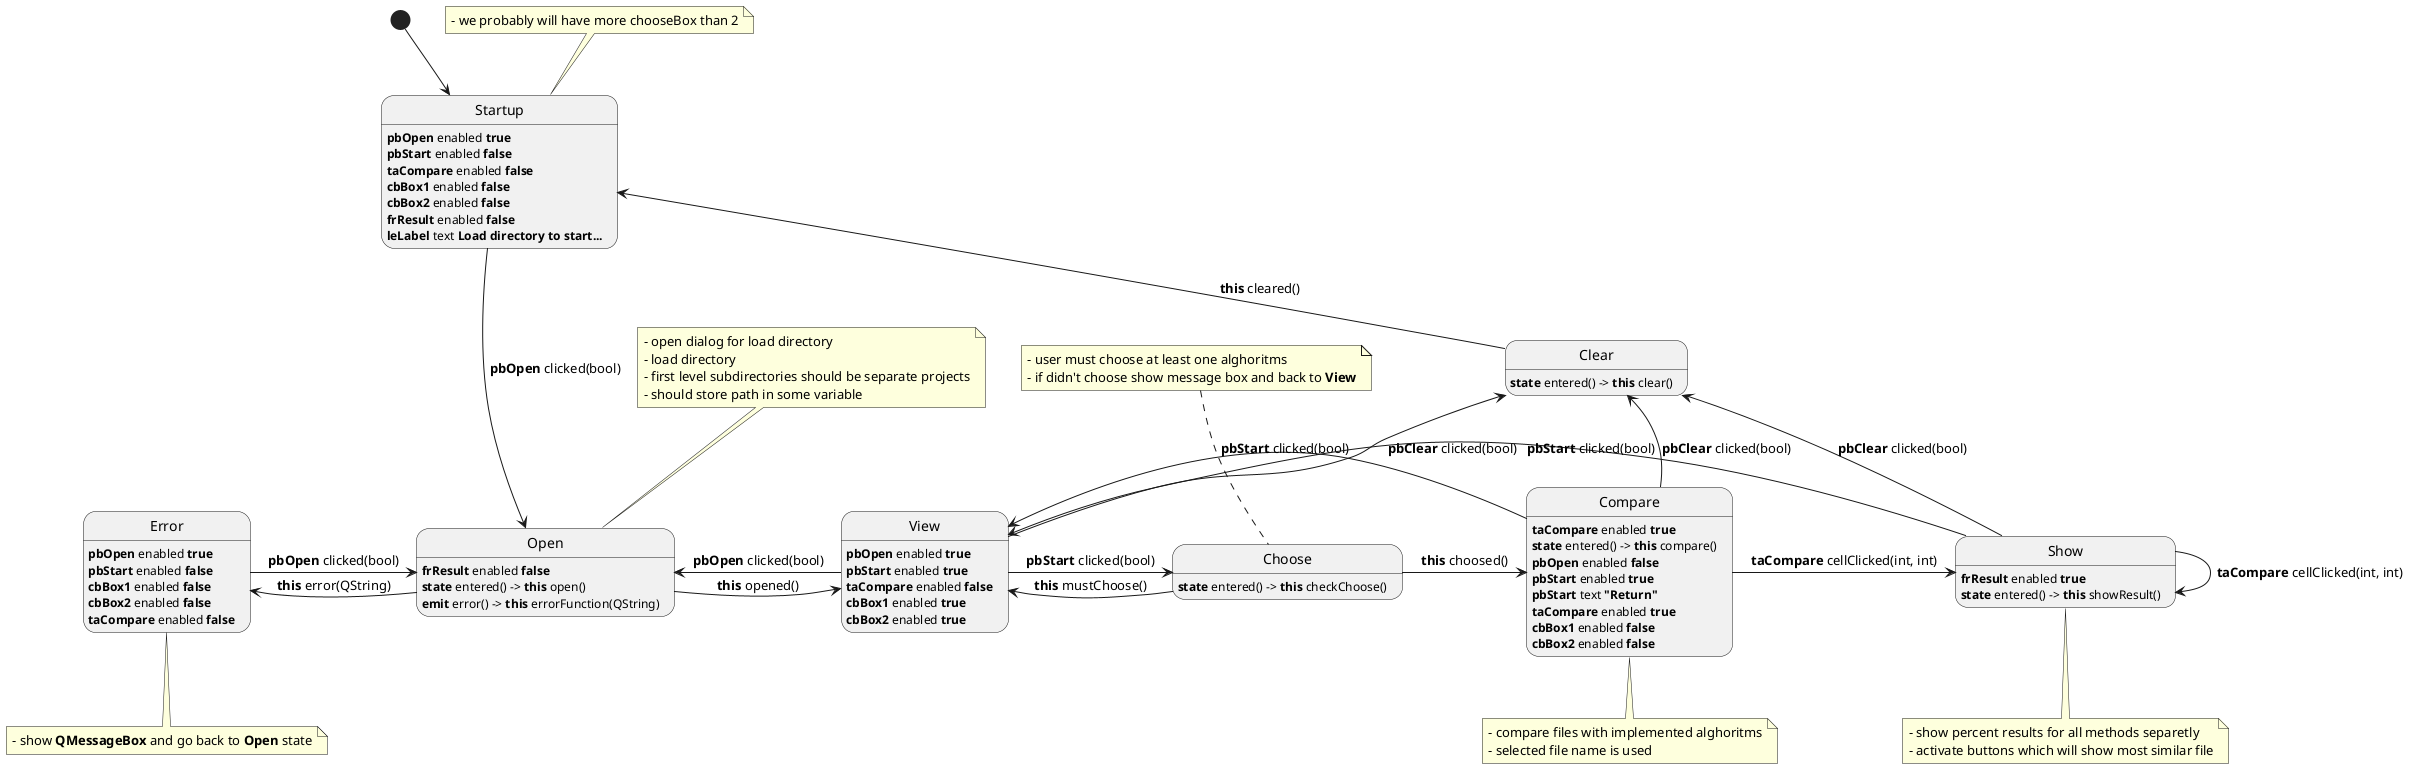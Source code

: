 @startuml

    [*] -down-> Startup
    Startup -down-> Open : <b>pbOpen</b> clicked(bool)
    Error -right-> Open : <b>pbOpen</b> clicked(bool)
    Open -right-> View : <b>this</b> opened()
    Open -left-> Error : <b>this</b> error(QString)
    View -left-> Open : <b>pbOpen</b> clicked(bool)
    View -up-> Clear : <b>pbClear</b> clicked(bool)
    View -right-> Choose : <b>pbStart</b> clicked(bool)
    Compare -left-> View : <b>pbStart</b> clicked(bool)
    Choose -left-> View : <b>this</b> mustChoose()
    Choose -right-> Compare : <b>this</b> choosed()
    
    Compare -right-> Show : <b>taCompare</b> cellClicked(int, int)
    Compare -up-> Clear : <b>pbClear</b> clicked(bool)
    Clear -up-> Startup : <b>this</b> cleared()
    Show -right-> Show : <b>taCompare</b> cellClicked(int, int)
	Show -left-> View : <b>pbStart</b> clicked(bool)
	Show -left-> Clear : <b>pbClear</b> clicked(bool)
    note top of Startup
    - we probably will have more chooseBox than 2
    end note

    note top of Open 
    - open dialog for load directory
    - load directory
    - first level subdirectories should be separate projects
    - should store path in some variable
    end note

    note top of Choose 
    - user must choose at least one alghoritms
    - if didn't choose show message box and back to <b>View</b>
    end note

    note bottom of Compare
    - compare files with implemented alghoritms
    - selected file name is used
    end note
    
    note bottom of Show
        - show percent results for all methods separetly
        - activate buttons which will show most similar file
    end note
    
    note bottom of Error
    	- show <b>QMessageBox</b> and go back to <b>Open</b> state
    end note


    Startup: <b>pbOpen</b> enabled <b>true</b>
    Startup: <b>pbStart</b> enabled <b>false</b>
    Startup: <b>taCompare</b> enabled <b>false</b>
    Startup: <b>cbBox1</b> enabled <b>false</b>
    Startup: <b>cbBox2</b> enabled <b>false</b>
    Startup: <b>frResult</b> enabled <b>false</b>
    Startup: <b>leLabel</b> text <b>Load directory to start...</b>
    
   

    Open: <b>frResult</b> enabled <b>false</b>
    Open: <b>state</b> entered() -> <b>this</b> open()
    Open: <b>emit</b> error() -> <b>this</b> errorFunction(QString)

    View: <b>pbOpen</b> enabled <b>true</b>
    View: <b>pbStart</b> enabled <b>true</b>
    View: <b>taCompare</b> enabled <b>false</b>
    View: <b>cbBox1</b> enabled <b>true</b>
    View: <b>cbBox2</b> enabled <b>true</b>
    
    
    Compare: <b>taCompare</b> enabled <b>true</b>
    Compare: <b>state</b> entered() -> <b>this</b> compare()
	Compare: <b>pbOpen</b> enabled <b>false</b>
    Compare: <b>pbStart</b> enabled <b>true</b>
    Compare: <b>pbStart</b> text <b>"Return"</b>
    Compare: <b>taCompare</b> enabled <b>true</b>
    Compare: <b>cbBox1</b> enabled <b>false</b>
    Compare: <b>cbBox2</b> enabled <b>false</b>
    Choose: <b>state</b> entered() -> <b>this</b> checkChoose()

    Error: <b>pbOpen</b> enabled <b>true</b>
    Error: <b>pbStart</b> enabled <b>false</b>
    Error: <b>cbBox1</b> enabled <b>false</b>
    Error: <b>cbBox2</b> enabled <b>false</b>
    Error: <b>taCompare</b> enabled <b>false</b>

    Clear: <b>state</b> entered() -> <b>this</b> clear()
    
    Show: <b>frResult</b> enabled <b>true</b>
    Show: <b>state</b> entered() -> <b>this</b> showResult()
       

@enduml
